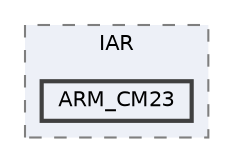 digraph "D:/Projects/Raspberrypi_pico/pico_freertos_final/freertos_pico2/pico_freertos/FreeRTOS-Kernel/portable/ARMv8M/non_secure/portable/IAR/ARM_CM23"
{
 // LATEX_PDF_SIZE
  bgcolor="transparent";
  edge [fontname=Helvetica,fontsize=10,labelfontname=Helvetica,labelfontsize=10];
  node [fontname=Helvetica,fontsize=10,shape=box,height=0.2,width=0.4];
  compound=true
  subgraph clusterdir_cb37b45e0249e1d4c5291ded68e78a01 {
    graph [ bgcolor="#edf0f7", pencolor="grey50", label="IAR", fontname=Helvetica,fontsize=10 style="filled,dashed", URL="dir_cb37b45e0249e1d4c5291ded68e78a01.html",tooltip=""]
  dir_5a5f9b449842bc99d6396f2428e8cd9d [label="ARM_CM23", fillcolor="#edf0f7", color="grey25", style="filled,bold", URL="dir_5a5f9b449842bc99d6396f2428e8cd9d.html",tooltip=""];
  }
}
